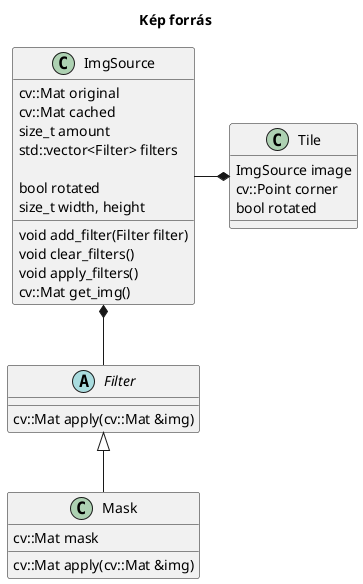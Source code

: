 @startuml img_source

title Kép forrás

class ImgSource {
    cv::Mat original
    cv::Mat cached
    size_t amount
    std::vector<Filter> filters
    
    bool rotated
    size_t width, height
    
    void add_filter(Filter filter)
    void clear_filters()
    void apply_filters()
    cv::Mat get_img()
}

abstract Filter {
    cv::Mat apply(cv::Mat &img)
}
ImgSource *-- Filter


class Mask {
    cv::Mat mask
    cv::Mat apply(cv::Mat &img)
}
Filter <|-- Mask


class Tile {
    ImgSource image
    cv::Point corner
    bool rotated
}
ImgSource -* Tile



@enduml